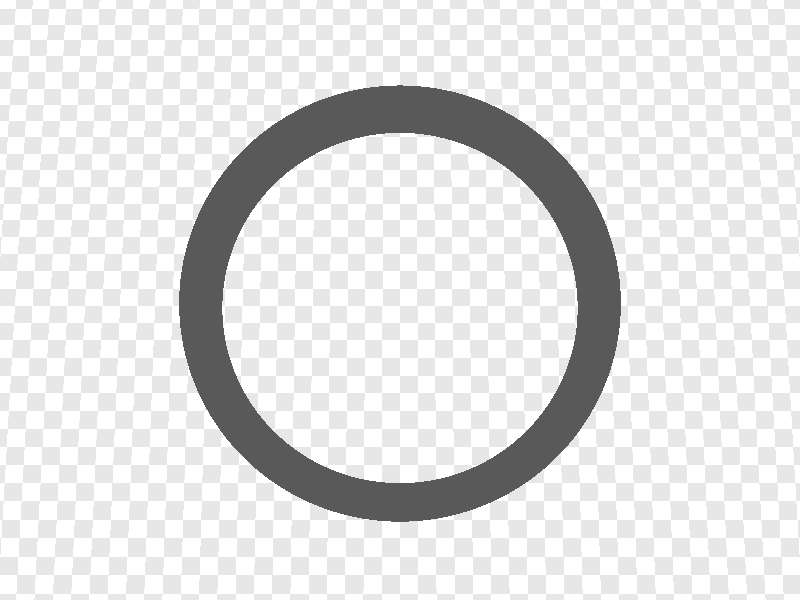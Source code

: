 /*
Code adapted from Nicolas Rougier's "ring.pov" file:

    https://www.labri.fr/perso/nrougier/downloads/ring.pov

To render this file, you need to have POV-Ray 3.7 installed.
In terminal, run:

    povray circle.pov +w800 +h600 +fn +am2 +a0.01
 */

#version 3.7;
#include "colors.inc"

global_settings{
    assumed_gamma 1.0
    max_trace_level 25
    photons {
        count 8000000
        spacing .01
        autostop 0
        gather 0, 200
        jitter 0.4
    }
    radiosity {
        pretrace_start 0.08
        pretrace_end   0.01
        count 600
        error_bound .25
        nearest_count 8
        recursion_limit 1
        gray_threshold 0
        minimum_reuse 0.015
        brightness 1.0
        adc_bailout 0.01/2
  }
}

#include "screen.inc"
#declare EyePos = <0,60,10>;
#declare EyeLook = <0,0,0>;
#declare EyeAngle = 40;
Set_Camera(EyePos, EyeLook, EyeAngle)

light_source {
    <20, 30, 0>
    rgb <0.75, 1, 1>
    fade_distance 50 fade_power 2
    area_light <10, 0, 0> <0, 0, 10> 20,20  adaptive 0 jitter circular orient
    rotate z*90
    photons {
      reflection on
    }
}

plane {
    y,-2
    pigment {
        checker
        color rgb 1, color rgb 0.8
    }
    finish {
        reflection 0.2
        diffuse 0.3
        specular 0.4
    }
    photons {
        target
        collect on
        reflection off
        refraction off
    }
}

union {
    torus {
        11, 1
        translate  y
    }
    torus {
        11, 1
        translate -y
    }
    cylinder {
        -y, y, 12
        open
    }
    cylinder {
        -y, y, 10
        open
    }
    pigment {
        rgb .1
    }
    finish {
        reflection .9
        specular 3
        roughness 0.0025
        ambient 0
        diffuse 1
    }
    photons {
        target
        reflection on
        collect on
    }
}
